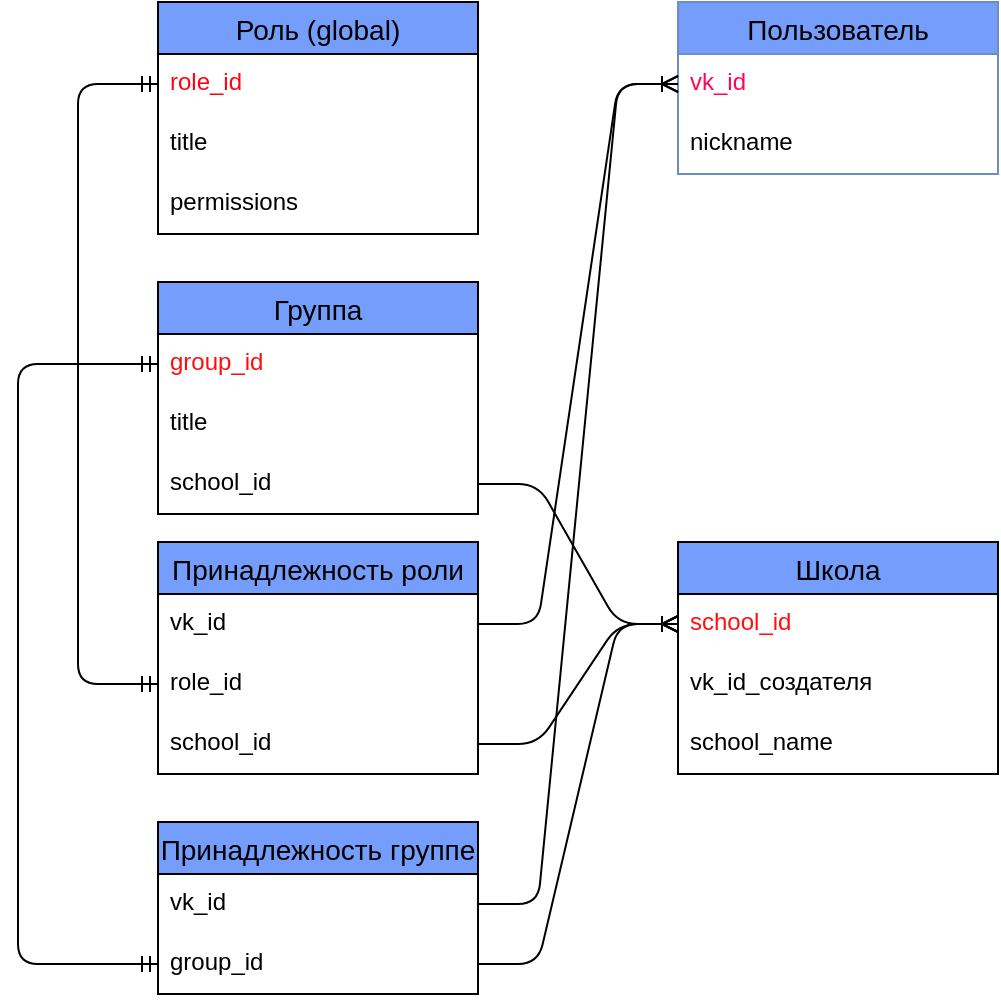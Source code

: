 <mxfile version="14.2.9" type="device"><diagram id="ieWLS-tN0S-jYBzTMcbT" name="Page-1"><mxGraphModel dx="674" dy="913" grid="1" gridSize="10" guides="1" tooltips="1" connect="1" arrows="1" fold="1" page="1" pageScale="1" pageWidth="850" pageHeight="1100" math="0" shadow="0"><root><mxCell id="0"/><mxCell id="1" parent="0"/><mxCell id="eneNgFlrKxW1ycmCfGuU-14" value="Пользователь" style="swimlane;fontStyle=0;childLayout=stackLayout;horizontal=1;startSize=26;horizontalStack=0;resizeParent=1;resizeParentMax=0;resizeLast=0;collapsible=1;marginBottom=0;align=center;fontSize=14;strokeColor=#6c8ebf;fillColor=#749DFC;" parent="1" vertex="1"><mxGeometry x="510" y="70" width="160" height="86" as="geometry"/></mxCell><mxCell id="eneNgFlrKxW1ycmCfGuU-15" value="vk_id&#xA;" style="text;spacingLeft=4;spacingRight=4;overflow=hidden;rotatable=0;points=[[0,0.5],[1,0.5]];portConstraint=eastwest;fontSize=12;fontColor=#FF0852;" parent="eneNgFlrKxW1ycmCfGuU-14" vertex="1"><mxGeometry y="26" width="160" height="30" as="geometry"/></mxCell><mxCell id="eneNgFlrKxW1ycmCfGuU-16" value="nickname" style="text;strokeColor=none;fillColor=none;spacingLeft=4;spacingRight=4;overflow=hidden;rotatable=0;points=[[0,0.5],[1,0.5]];portConstraint=eastwest;fontSize=12;" parent="eneNgFlrKxW1ycmCfGuU-14" vertex="1"><mxGeometry y="56" width="160" height="30" as="geometry"/></mxCell><mxCell id="eneNgFlrKxW1ycmCfGuU-18" value="Школа" style="swimlane;fontStyle=0;childLayout=stackLayout;horizontal=1;startSize=26;horizontalStack=0;resizeParent=1;resizeParentMax=0;resizeLast=0;collapsible=1;marginBottom=0;align=center;fontSize=14;fillColor=#749DFC;" parent="1" vertex="1"><mxGeometry x="510" y="340" width="160" height="116" as="geometry"/></mxCell><mxCell id="eneNgFlrKxW1ycmCfGuU-19" value="school_id" style="text;strokeColor=none;fillColor=none;spacingLeft=4;spacingRight=4;overflow=hidden;rotatable=0;points=[[0,0.5],[1,0.5]];portConstraint=eastwest;fontSize=12;fontColor=#FF0F0F;" parent="eneNgFlrKxW1ycmCfGuU-18" vertex="1"><mxGeometry y="26" width="160" height="30" as="geometry"/></mxCell><mxCell id="eneNgFlrKxW1ycmCfGuU-20" value="vk_id_создателя&#xA;" style="text;strokeColor=none;fillColor=none;spacingLeft=4;spacingRight=4;overflow=hidden;rotatable=0;points=[[0,0.5],[1,0.5]];portConstraint=eastwest;fontSize=12;" parent="eneNgFlrKxW1ycmCfGuU-18" vertex="1"><mxGeometry y="56" width="160" height="30" as="geometry"/></mxCell><mxCell id="eneNgFlrKxW1ycmCfGuU-36" value="school_name&#xA;" style="text;strokeColor=none;fillColor=none;spacingLeft=4;spacingRight=4;overflow=hidden;rotatable=0;points=[[0,0.5],[1,0.5]];portConstraint=eastwest;fontSize=12;" parent="eneNgFlrKxW1ycmCfGuU-18" vertex="1"><mxGeometry y="86" width="160" height="30" as="geometry"/></mxCell><mxCell id="eneNgFlrKxW1ycmCfGuU-22" value="Принадлежность роли" style="swimlane;fontStyle=0;childLayout=stackLayout;horizontal=1;startSize=26;horizontalStack=0;resizeParent=1;resizeParentMax=0;resizeLast=0;collapsible=1;marginBottom=0;align=center;fontSize=14;fillColor=#749DFC;" parent="1" vertex="1"><mxGeometry x="250" y="340" width="160" height="116" as="geometry"><mxRectangle x="-60" y="170" width="180" height="26" as="alternateBounds"/></mxGeometry></mxCell><mxCell id="eneNgFlrKxW1ycmCfGuU-23" value="vk_id" style="text;strokeColor=none;fillColor=none;spacingLeft=4;spacingRight=4;overflow=hidden;rotatable=0;points=[[0,0.5],[1,0.5]];portConstraint=eastwest;fontSize=12;" parent="eneNgFlrKxW1ycmCfGuU-22" vertex="1"><mxGeometry y="26" width="160" height="30" as="geometry"/></mxCell><mxCell id="eneNgFlrKxW1ycmCfGuU-24" value="role_id" style="text;strokeColor=none;fillColor=none;spacingLeft=4;spacingRight=4;overflow=hidden;rotatable=0;points=[[0,0.5],[1,0.5]];portConstraint=eastwest;fontSize=12;" parent="eneNgFlrKxW1ycmCfGuU-22" vertex="1"><mxGeometry y="56" width="160" height="30" as="geometry"/></mxCell><mxCell id="eneNgFlrKxW1ycmCfGuU-21" value="school_id" style="text;strokeColor=none;fillColor=none;spacingLeft=4;spacingRight=4;overflow=hidden;rotatable=0;points=[[0,0.5],[1,0.5]];portConstraint=eastwest;fontSize=12;" parent="eneNgFlrKxW1ycmCfGuU-22" vertex="1"><mxGeometry y="86" width="160" height="30" as="geometry"/></mxCell><mxCell id="eneNgFlrKxW1ycmCfGuU-27" value="Роль (global)" style="swimlane;fontStyle=0;childLayout=stackLayout;horizontal=1;startSize=26;horizontalStack=0;resizeParent=1;resizeParentMax=0;resizeLast=0;collapsible=1;marginBottom=0;align=center;fontSize=14;fillColor=#749DFC;" parent="1" vertex="1"><mxGeometry x="250" y="70" width="160" height="116" as="geometry"/></mxCell><mxCell id="eneNgFlrKxW1ycmCfGuU-28" value="role_id" style="text;strokeColor=none;fillColor=none;spacingLeft=4;spacingRight=4;overflow=hidden;rotatable=0;points=[[0,0.5],[1,0.5]];portConstraint=eastwest;fontSize=12;fontColor=#FF0313;" parent="eneNgFlrKxW1ycmCfGuU-27" vertex="1"><mxGeometry y="26" width="160" height="30" as="geometry"/></mxCell><mxCell id="eneNgFlrKxW1ycmCfGuU-29" value="title&#xA;" style="text;strokeColor=none;fillColor=none;spacingLeft=4;spacingRight=4;overflow=hidden;rotatable=0;points=[[0,0.5],[1,0.5]];portConstraint=eastwest;fontSize=12;" parent="eneNgFlrKxW1ycmCfGuU-27" vertex="1"><mxGeometry y="56" width="160" height="30" as="geometry"/></mxCell><mxCell id="eneNgFlrKxW1ycmCfGuU-30" value="permissions" style="text;strokeColor=none;fillColor=none;spacingLeft=4;spacingRight=4;overflow=hidden;rotatable=0;points=[[0,0.5],[1,0.5]];portConstraint=eastwest;fontSize=12;" parent="eneNgFlrKxW1ycmCfGuU-27" vertex="1"><mxGeometry y="86" width="160" height="30" as="geometry"/></mxCell><mxCell id="eneNgFlrKxW1ycmCfGuU-37" value="Принадлежность группе" style="swimlane;fontStyle=0;childLayout=stackLayout;horizontal=1;startSize=26;horizontalStack=0;resizeParent=1;resizeParentMax=0;resizeLast=0;collapsible=1;marginBottom=0;align=center;fontSize=14;fillColor=#749DFC;" parent="1" vertex="1"><mxGeometry x="250" y="480" width="160" height="86" as="geometry"/></mxCell><mxCell id="eneNgFlrKxW1ycmCfGuU-38" value="vk_id" style="text;strokeColor=none;fillColor=none;spacingLeft=4;spacingRight=4;overflow=hidden;rotatable=0;points=[[0,0.5],[1,0.5]];portConstraint=eastwest;fontSize=12;" parent="eneNgFlrKxW1ycmCfGuU-37" vertex="1"><mxGeometry y="26" width="160" height="30" as="geometry"/></mxCell><mxCell id="eneNgFlrKxW1ycmCfGuU-39" value="group_id" style="text;strokeColor=none;fillColor=none;spacingLeft=4;spacingRight=4;overflow=hidden;rotatable=0;points=[[0,0.5],[1,0.5]];portConstraint=eastwest;fontSize=12;" parent="eneNgFlrKxW1ycmCfGuU-37" vertex="1"><mxGeometry y="56" width="160" height="30" as="geometry"/></mxCell><mxCell id="eneNgFlrKxW1ycmCfGuU-41" value="Группа" style="swimlane;fontStyle=0;childLayout=stackLayout;horizontal=1;startSize=26;horizontalStack=0;resizeParent=1;resizeParentMax=0;resizeLast=0;collapsible=1;marginBottom=0;align=center;fontSize=14;fillColor=#749DFC;" parent="1" vertex="1"><mxGeometry x="250" y="210" width="160" height="116" as="geometry"/></mxCell><mxCell id="eneNgFlrKxW1ycmCfGuU-42" value="group_id" style="text;strokeColor=none;fillColor=none;spacingLeft=4;spacingRight=4;overflow=hidden;rotatable=0;points=[[0,0.5],[1,0.5]];portConstraint=eastwest;fontSize=12;fontColor=#FF0D0D;" parent="eneNgFlrKxW1ycmCfGuU-41" vertex="1"><mxGeometry y="26" width="160" height="30" as="geometry"/></mxCell><mxCell id="eneNgFlrKxW1ycmCfGuU-43" value="title&#xA;" style="text;strokeColor=none;fillColor=none;spacingLeft=4;spacingRight=4;overflow=hidden;rotatable=0;points=[[0,0.5],[1,0.5]];portConstraint=eastwest;fontSize=12;" parent="eneNgFlrKxW1ycmCfGuU-41" vertex="1"><mxGeometry y="56" width="160" height="30" as="geometry"/></mxCell><mxCell id="eneNgFlrKxW1ycmCfGuU-44" value="school_id&#xA;" style="text;strokeColor=none;fillColor=none;spacingLeft=4;spacingRight=4;overflow=hidden;rotatable=0;points=[[0,0.5],[1,0.5]];portConstraint=eastwest;fontSize=12;" parent="eneNgFlrKxW1ycmCfGuU-41" vertex="1"><mxGeometry y="86" width="160" height="30" as="geometry"/></mxCell><mxCell id="eneNgFlrKxW1ycmCfGuU-47" value="" style="edgeStyle=entityRelationEdgeStyle;fontSize=12;html=1;endArrow=ERoneToMany;entryX=0;entryY=0.5;entryDx=0;entryDy=0;exitX=1;exitY=0.5;exitDx=0;exitDy=0;" parent="1" source="eneNgFlrKxW1ycmCfGuU-44" target="eneNgFlrKxW1ycmCfGuU-19" edge="1"><mxGeometry width="100" height="100" relative="1" as="geometry"><mxPoint x="460" y="410" as="sourcePoint"/><mxPoint x="480" y="270" as="targetPoint"/></mxGeometry></mxCell><mxCell id="eneNgFlrKxW1ycmCfGuU-48" value="" style="edgeStyle=entityRelationEdgeStyle;fontSize=12;html=1;endArrow=ERoneToMany;entryX=0;entryY=0.5;entryDx=0;entryDy=0;exitX=1;exitY=0.5;exitDx=0;exitDy=0;" parent="1" source="eneNgFlrKxW1ycmCfGuU-39" target="eneNgFlrKxW1ycmCfGuU-19" edge="1"><mxGeometry width="100" height="100" relative="1" as="geometry"><mxPoint x="410" y="581" as="sourcePoint"/><mxPoint x="390" y="360" as="targetPoint"/></mxGeometry></mxCell><mxCell id="eneNgFlrKxW1ycmCfGuU-49" value="" style="edgeStyle=entityRelationEdgeStyle;fontSize=12;html=1;endArrow=ERoneToMany;entryX=0;entryY=0.5;entryDx=0;entryDy=0;exitX=1;exitY=0.5;exitDx=0;exitDy=0;" parent="1" source="eneNgFlrKxW1ycmCfGuU-21" target="eneNgFlrKxW1ycmCfGuU-19" edge="1"><mxGeometry width="100" height="100" relative="1" as="geometry"><mxPoint x="500" y="580" as="sourcePoint"/><mxPoint x="600" y="480" as="targetPoint"/></mxGeometry></mxCell><mxCell id="eneNgFlrKxW1ycmCfGuU-53" value="" style="edgeStyle=entityRelationEdgeStyle;fontSize=12;html=1;endArrow=ERoneToMany;entryX=0;entryY=0.5;entryDx=0;entryDy=0;exitX=1;exitY=0.5;exitDx=0;exitDy=0;" parent="1" source="eneNgFlrKxW1ycmCfGuU-38" target="eneNgFlrKxW1ycmCfGuU-15" edge="1"><mxGeometry width="100" height="100" relative="1" as="geometry"><mxPoint x="450" y="350" as="sourcePoint"/><mxPoint x="550" y="250" as="targetPoint"/></mxGeometry></mxCell><mxCell id="eneNgFlrKxW1ycmCfGuU-54" value="" style="edgeStyle=entityRelationEdgeStyle;fontSize=12;html=1;endArrow=ERoneToMany;entryX=0;entryY=0.5;entryDx=0;entryDy=0;exitX=1;exitY=0.5;exitDx=0;exitDy=0;" parent="1" source="eneNgFlrKxW1ycmCfGuU-23" target="eneNgFlrKxW1ycmCfGuU-15" edge="1"><mxGeometry width="100" height="100" relative="1" as="geometry"><mxPoint x="480" y="440" as="sourcePoint"/><mxPoint x="580" y="340" as="targetPoint"/></mxGeometry></mxCell><mxCell id="eneNgFlrKxW1ycmCfGuU-55" value="" style="edgeStyle=orthogonalEdgeStyle;fontSize=12;html=1;endArrow=ERmandOne;startArrow=ERmandOne;entryX=0;entryY=0.5;entryDx=0;entryDy=0;exitX=0;exitY=0.5;exitDx=0;exitDy=0;" parent="1" source="eneNgFlrKxW1ycmCfGuU-24" target="eneNgFlrKxW1ycmCfGuU-28" edge="1"><mxGeometry width="100" height="100" relative="1" as="geometry"><mxPoint x="50" y="396" as="sourcePoint"/><mxPoint x="150" y="296" as="targetPoint"/><Array as="points"><mxPoint x="210" y="411"/><mxPoint x="210" y="111"/></Array></mxGeometry></mxCell><mxCell id="eneNgFlrKxW1ycmCfGuU-56" value="" style="edgeStyle=orthogonalEdgeStyle;fontSize=12;html=1;endArrow=ERmandOne;startArrow=ERmandOne;entryX=0;entryY=0.5;entryDx=0;entryDy=0;exitX=0;exitY=0.5;exitDx=0;exitDy=0;" parent="1" source="eneNgFlrKxW1ycmCfGuU-39" target="eneNgFlrKxW1ycmCfGuU-42" edge="1"><mxGeometry width="100" height="100" relative="1" as="geometry"><mxPoint x="10" y="500" as="sourcePoint"/><mxPoint x="110" y="400" as="targetPoint"/><Array as="points"><mxPoint x="180" y="551"/><mxPoint x="180" y="251"/></Array></mxGeometry></mxCell></root></mxGraphModel></diagram></mxfile>